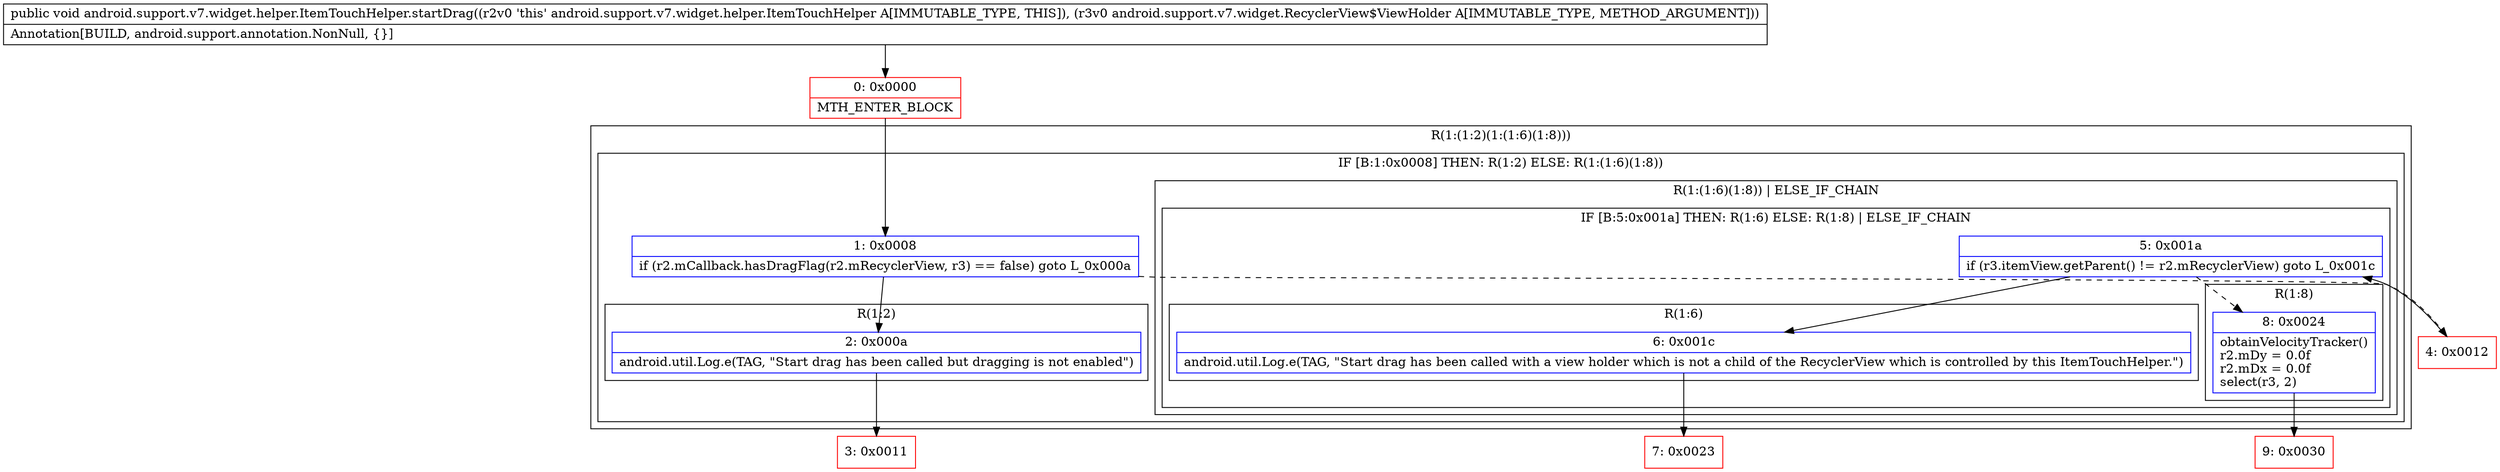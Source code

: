 digraph "CFG forandroid.support.v7.widget.helper.ItemTouchHelper.startDrag(Landroid\/support\/v7\/widget\/RecyclerView$ViewHolder;)V" {
subgraph cluster_Region_1251714292 {
label = "R(1:(1:2)(1:(1:6)(1:8)))";
node [shape=record,color=blue];
subgraph cluster_IfRegion_1020682505 {
label = "IF [B:1:0x0008] THEN: R(1:2) ELSE: R(1:(1:6)(1:8))";
node [shape=record,color=blue];
Node_1 [shape=record,label="{1\:\ 0x0008|if (r2.mCallback.hasDragFlag(r2.mRecyclerView, r3) == false) goto L_0x000a\l}"];
subgraph cluster_Region_731830570 {
label = "R(1:2)";
node [shape=record,color=blue];
Node_2 [shape=record,label="{2\:\ 0x000a|android.util.Log.e(TAG, \"Start drag has been called but dragging is not enabled\")\l}"];
}
subgraph cluster_Region_1617047584 {
label = "R(1:(1:6)(1:8)) | ELSE_IF_CHAIN\l";
node [shape=record,color=blue];
subgraph cluster_IfRegion_2001310940 {
label = "IF [B:5:0x001a] THEN: R(1:6) ELSE: R(1:8) | ELSE_IF_CHAIN\l";
node [shape=record,color=blue];
Node_5 [shape=record,label="{5\:\ 0x001a|if (r3.itemView.getParent() != r2.mRecyclerView) goto L_0x001c\l}"];
subgraph cluster_Region_2014866709 {
label = "R(1:6)";
node [shape=record,color=blue];
Node_6 [shape=record,label="{6\:\ 0x001c|android.util.Log.e(TAG, \"Start drag has been called with a view holder which is not a child of the RecyclerView which is controlled by this ItemTouchHelper.\")\l}"];
}
subgraph cluster_Region_621980853 {
label = "R(1:8)";
node [shape=record,color=blue];
Node_8 [shape=record,label="{8\:\ 0x0024|obtainVelocityTracker()\lr2.mDy = 0.0f\lr2.mDx = 0.0f\lselect(r3, 2)\l}"];
}
}
}
}
}
Node_0 [shape=record,color=red,label="{0\:\ 0x0000|MTH_ENTER_BLOCK\l}"];
Node_3 [shape=record,color=red,label="{3\:\ 0x0011}"];
Node_4 [shape=record,color=red,label="{4\:\ 0x0012}"];
Node_7 [shape=record,color=red,label="{7\:\ 0x0023}"];
Node_9 [shape=record,color=red,label="{9\:\ 0x0030}"];
MethodNode[shape=record,label="{public void android.support.v7.widget.helper.ItemTouchHelper.startDrag((r2v0 'this' android.support.v7.widget.helper.ItemTouchHelper A[IMMUTABLE_TYPE, THIS]), (r3v0 android.support.v7.widget.RecyclerView$ViewHolder A[IMMUTABLE_TYPE, METHOD_ARGUMENT]))  | Annotation[BUILD, android.support.annotation.NonNull, \{\}]\l}"];
MethodNode -> Node_0;
Node_1 -> Node_2;
Node_1 -> Node_4[style=dashed];
Node_2 -> Node_3;
Node_5 -> Node_6;
Node_5 -> Node_8[style=dashed];
Node_6 -> Node_7;
Node_8 -> Node_9;
Node_0 -> Node_1;
Node_4 -> Node_5;
}

